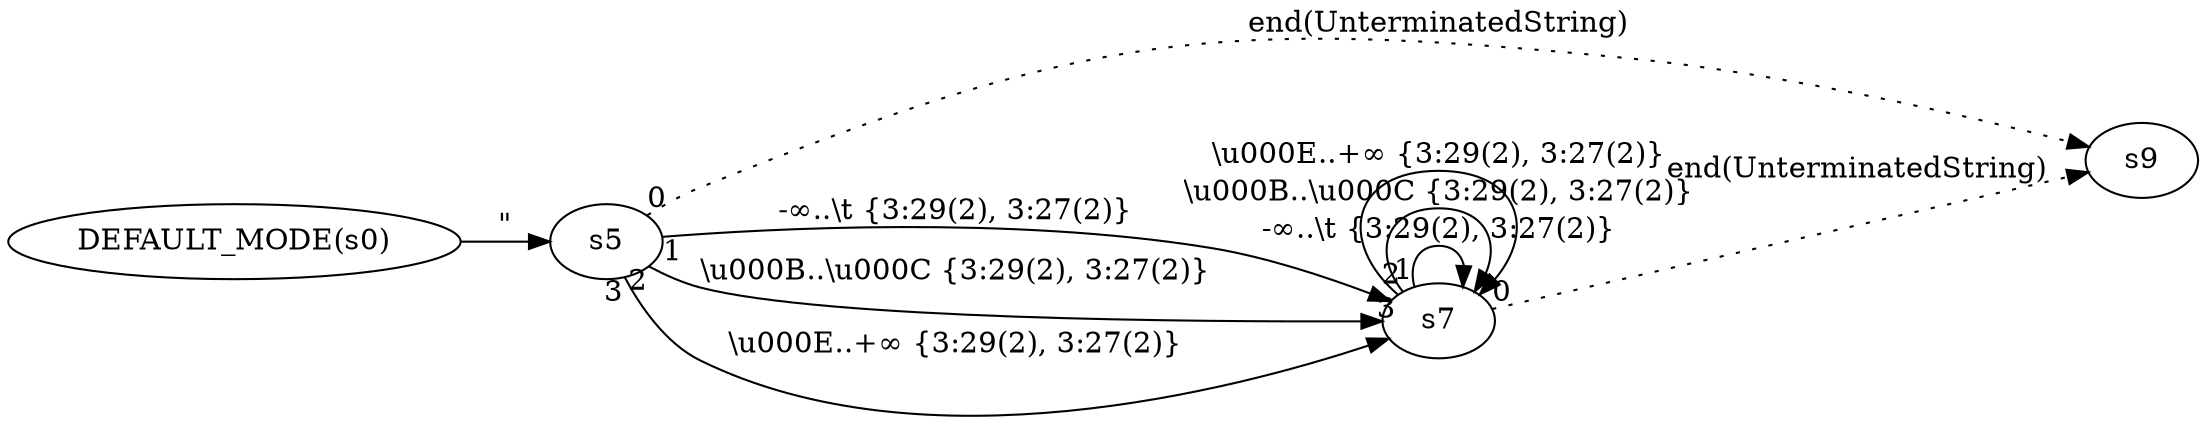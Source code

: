 digraph ATN {
  rankdir=LR;

  "DEFAULT_MODE(s0)" -> s5 [label="\""]
  s5 -> s9 [label="end(UnterminatedString)" taillabel=0 style=dotted]
  s5 -> s7 [label="-∞..\\t {3:29(2), 3:27(2)}" taillabel=1]
  s7 -> s9 [label="end(UnterminatedString)" taillabel=0 style=dotted]
  s7 -> s7 [label="-∞..\\t {3:29(2), 3:27(2)}" taillabel=1]
  s7 -> s7 [label="\\u000B..\\u000C {3:29(2), 3:27(2)}" taillabel=2]
  s7 -> s7 [label="\\u000E..+∞ {3:29(2), 3:27(2)}" taillabel=3]
  s5 -> s7 [label="\\u000B..\\u000C {3:29(2), 3:27(2)}" taillabel=2]
  s5 -> s7 [label="\\u000E..+∞ {3:29(2), 3:27(2)}" taillabel=3]
}